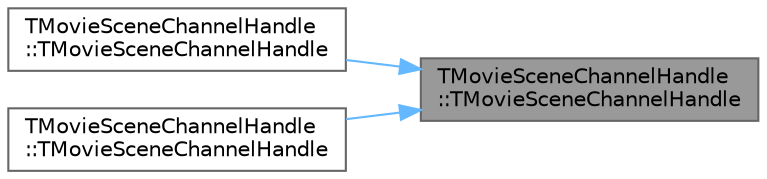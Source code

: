 digraph "TMovieSceneChannelHandle::TMovieSceneChannelHandle"
{
 // INTERACTIVE_SVG=YES
 // LATEX_PDF_SIZE
  bgcolor="transparent";
  edge [fontname=Helvetica,fontsize=10,labelfontname=Helvetica,labelfontsize=10];
  node [fontname=Helvetica,fontsize=10,shape=box,height=0.2,width=0.4];
  rankdir="RL";
  Node1 [id="Node000001",label="TMovieSceneChannelHandle\l::TMovieSceneChannelHandle",height=0.2,width=0.4,color="gray40", fillcolor="grey60", style="filled", fontcolor="black",tooltip=" "];
  Node1 -> Node2 [id="edge1_Node000001_Node000002",dir="back",color="steelblue1",style="solid",tooltip=" "];
  Node2 [id="Node000002",label="TMovieSceneChannelHandle\l::TMovieSceneChannelHandle",height=0.2,width=0.4,color="grey40", fillcolor="white", style="filled",URL="$df/d8c/structTMovieSceneChannelHandle.html#ada06789252682d8c26cdcf2f6f0bab66",tooltip=" "];
  Node1 -> Node3 [id="edge2_Node000001_Node000003",dir="back",color="steelblue1",style="solid",tooltip=" "];
  Node3 [id="Node000003",label="TMovieSceneChannelHandle\l::TMovieSceneChannelHandle",height=0.2,width=0.4,color="grey40", fillcolor="white", style="filled",URL="$df/d8c/structTMovieSceneChannelHandle.html#aa0d9e5dd6d5e933005c8dcc8ff580d91",tooltip="Construction from a weak channel proxy, and the channel's index."];
}
